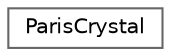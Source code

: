 digraph "Graphical Class Hierarchy"
{
 // LATEX_PDF_SIZE
  bgcolor="transparent";
  edge [fontname=Helvetica,fontsize=10,labelfontname=Helvetica,labelfontsize=10];
  node [fontname=Helvetica,fontsize=10,shape=box,height=0.2,width=0.4];
  rankdir="LR";
  Node0 [id="Node000000",label="ParisCrystal",height=0.2,width=0.4,color="grey40", fillcolor="white", style="filled",URL="$class_paris_crystal.html",tooltip=" "];
}
